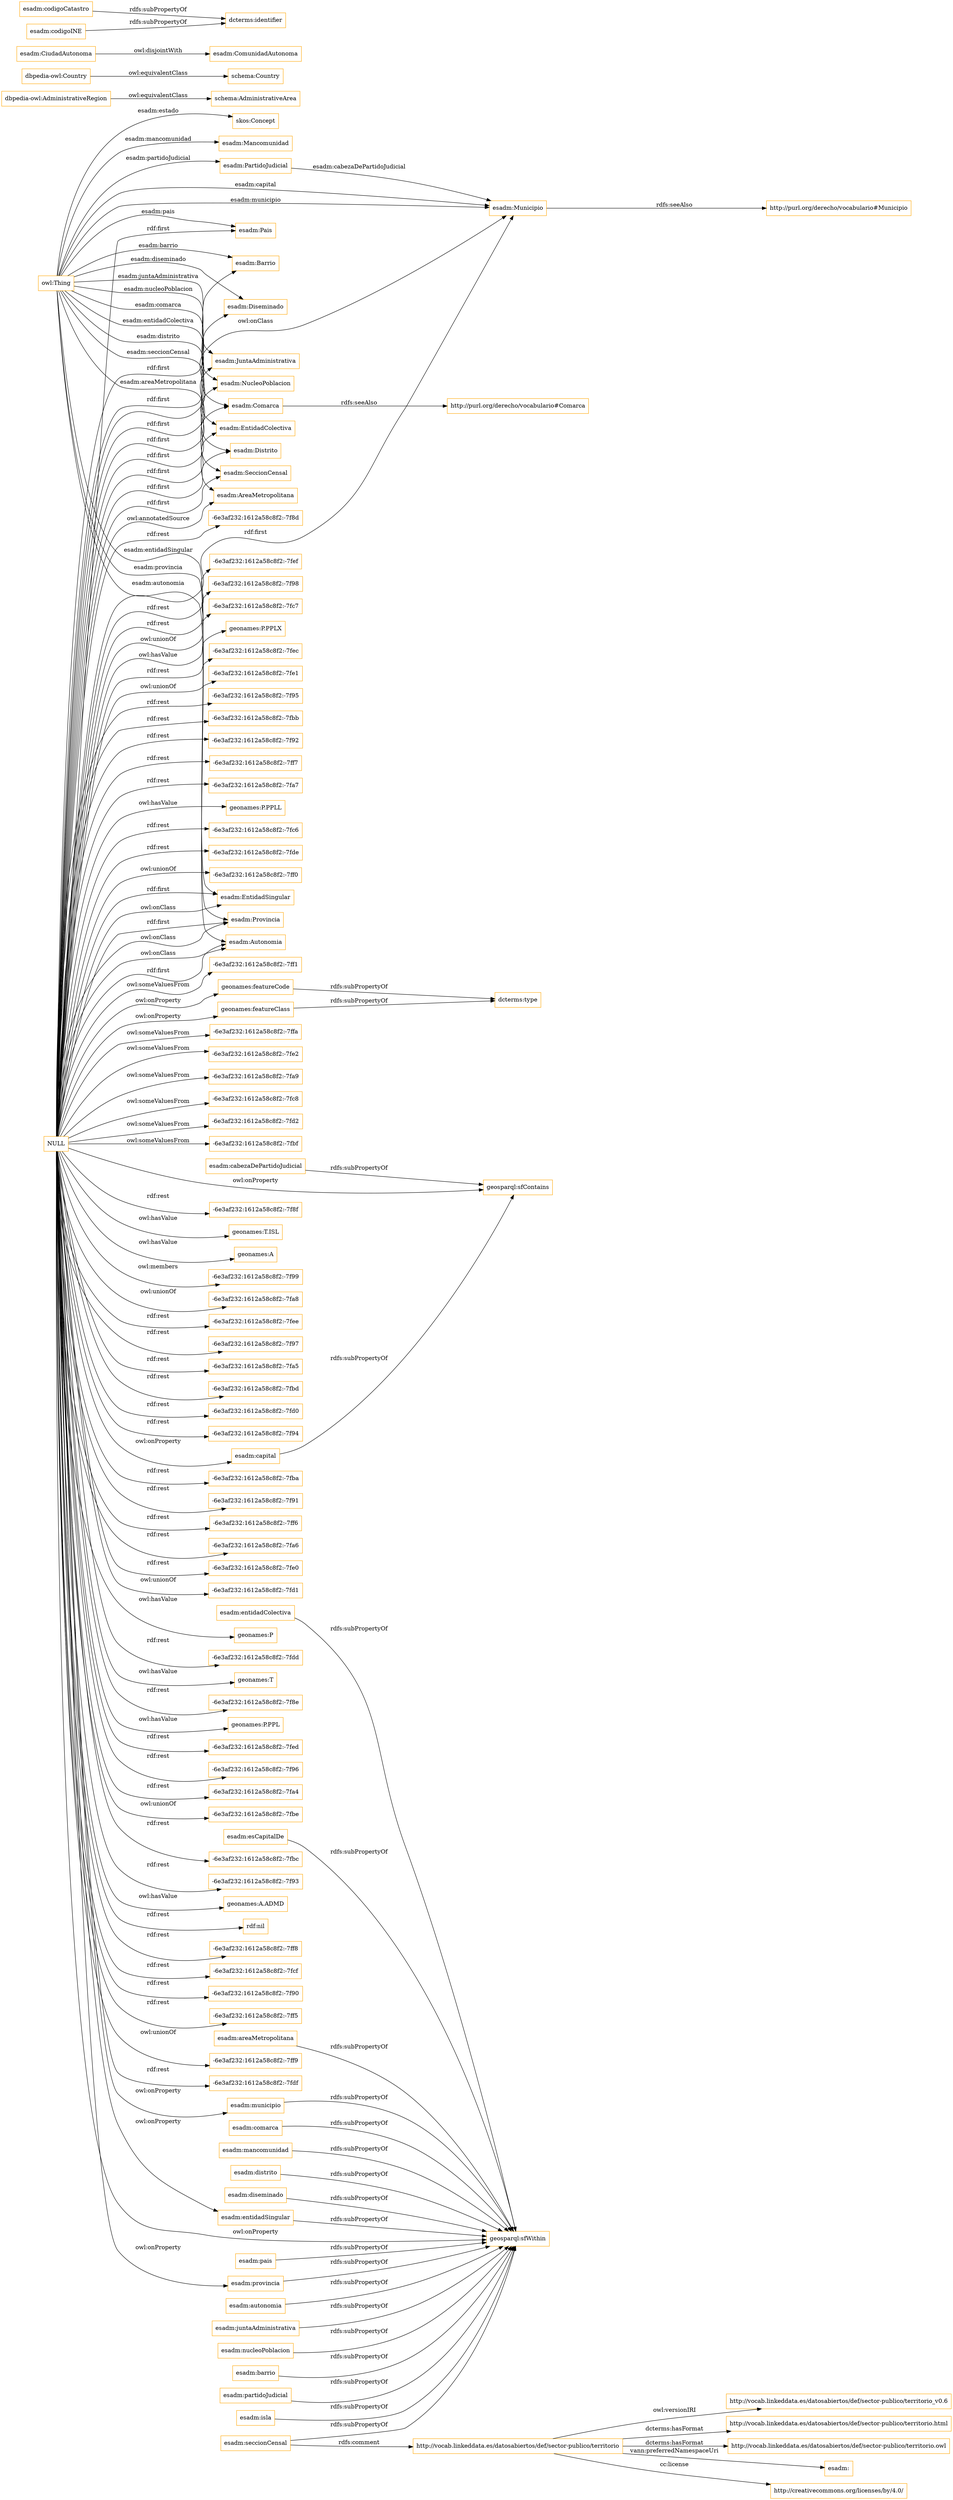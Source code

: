 digraph ar2dtool_diagram { 
rankdir=LR;
size="1501"
node [shape = rectangle, color="orange"]; "esadm:Mancomunidad" "esadm:Comarca" "dbpedia-owl:AdministrativeRegion" "schema:Country" "-6e3af232:1612a58c8f2:-7ff1" "esadm:EntidadSingular" "esadm:Municipio" "esadm:Pais" "schema:AdministrativeArea" "esadm:CiudadAutonoma" "esadm:Barrio" "dbpedia-owl:Country" "esadm:Diseminado" "esadm:JuntaAdministrativa" "esadm:NucleoPoblacion" "esadm:Provincia" "-6e3af232:1612a58c8f2:-7ffa" "esadm:EntidadColectiva" "-6e3af232:1612a58c8f2:-7fe2" "esadm:PartidoJudicial" "esadm:ComunidadAutonoma" "skos:Concept" "-6e3af232:1612a58c8f2:-7fa9" "-6e3af232:1612a58c8f2:-7fc8" "-6e3af232:1612a58c8f2:-7fd2" "-6e3af232:1612a58c8f2:-7fbf" "esadm:Autonomia" "esadm:Distrito" "esadm:SeccionCensal" "esadm:AreaMetropolitana" ; /*classes style*/
	"esadm:entidadSingular" -> "geosparql:sfWithin" [ label = "rdfs:subPropertyOf" ];
	"NULL" -> "-6e3af232:1612a58c8f2:-7f8f" [ label = "rdf:rest" ];
	"NULL" -> "-6e3af232:1612a58c8f2:-7fa9" [ label = "owl:someValuesFrom" ];
	"NULL" -> "-6e3af232:1612a58c8f2:-7fc8" [ label = "owl:someValuesFrom" ];
	"NULL" -> "geonames:T.ISL" [ label = "owl:hasValue" ];
	"NULL" -> "geonames:A" [ label = "owl:hasValue" ];
	"NULL" -> "-6e3af232:1612a58c8f2:-7f99" [ label = "owl:members" ];
	"NULL" -> "-6e3af232:1612a58c8f2:-7fa8" [ label = "owl:unionOf" ];
	"NULL" -> "-6e3af232:1612a58c8f2:-7fd2" [ label = "owl:someValuesFrom" ];
	"NULL" -> "esadm:Autonomia" [ label = "owl:onClass" ];
	"NULL" -> "-6e3af232:1612a58c8f2:-7fee" [ label = "rdf:rest" ];
	"NULL" -> "-6e3af232:1612a58c8f2:-7f97" [ label = "rdf:rest" ];
	"NULL" -> "-6e3af232:1612a58c8f2:-7fa5" [ label = "rdf:rest" ];
	"NULL" -> "esadm:Diseminado" [ label = "rdf:first" ];
	"NULL" -> "esadm:Barrio" [ label = "rdf:first" ];
	"NULL" -> "-6e3af232:1612a58c8f2:-7fe2" [ label = "owl:someValuesFrom" ];
	"NULL" -> "-6e3af232:1612a58c8f2:-7fbd" [ label = "rdf:rest" ];
	"NULL" -> "-6e3af232:1612a58c8f2:-7fd0" [ label = "rdf:rest" ];
	"NULL" -> "-6e3af232:1612a58c8f2:-7f94" [ label = "rdf:rest" ];
	"NULL" -> "geonames:featureClass" [ label = "owl:onProperty" ];
	"NULL" -> "-6e3af232:1612a58c8f2:-7fba" [ label = "rdf:rest" ];
	"NULL" -> "-6e3af232:1612a58c8f2:-7f91" [ label = "rdf:rest" ];
	"NULL" -> "-6e3af232:1612a58c8f2:-7ff6" [ label = "rdf:rest" ];
	"NULL" -> "-6e3af232:1612a58c8f2:-7fa6" [ label = "rdf:rest" ];
	"NULL" -> "-6e3af232:1612a58c8f2:-7fe0" [ label = "rdf:rest" ];
	"NULL" -> "esadm:JuntaAdministrativa" [ label = "rdf:first" ];
	"NULL" -> "-6e3af232:1612a58c8f2:-7fd1" [ label = "owl:unionOf" ];
	"NULL" -> "esadm:provincia" [ label = "owl:onProperty" ];
	"NULL" -> "esadm:Comarca" [ label = "rdf:first" ];
	"NULL" -> "esadm:SeccionCensal" [ label = "rdf:first" ];
	"NULL" -> "geonames:P" [ label = "owl:hasValue" ];
	"NULL" -> "-6e3af232:1612a58c8f2:-7fdd" [ label = "rdf:rest" ];
	"NULL" -> "esadm:Autonomia" [ label = "rdf:first" ];
	"NULL" -> "geonames:T" [ label = "owl:hasValue" ];
	"NULL" -> "-6e3af232:1612a58c8f2:-7f8e" [ label = "rdf:rest" ];
	"NULL" -> "esadm:EntidadSingular" [ label = "rdf:first" ];
	"NULL" -> "-6e3af232:1612a58c8f2:-7ff1" [ label = "owl:someValuesFrom" ];
	"NULL" -> "esadm:Municipio" [ label = "rdf:first" ];
	"NULL" -> "esadm:Pais" [ label = "rdf:first" ];
	"NULL" -> "geonames:P.PPL" [ label = "owl:hasValue" ];
	"NULL" -> "-6e3af232:1612a58c8f2:-7fed" [ label = "rdf:rest" ];
	"NULL" -> "-6e3af232:1612a58c8f2:-7f96" [ label = "rdf:rest" ];
	"NULL" -> "-6e3af232:1612a58c8f2:-7fa4" [ label = "rdf:rest" ];
	"NULL" -> "-6e3af232:1612a58c8f2:-7fbe" [ label = "owl:unionOf" ];
	"NULL" -> "geosparql:sfContains" [ label = "owl:onProperty" ];
	"NULL" -> "-6e3af232:1612a58c8f2:-7fbc" [ label = "rdf:rest" ];
	"NULL" -> "-6e3af232:1612a58c8f2:-7f93" [ label = "rdf:rest" ];
	"NULL" -> "geonames:A.ADMD" [ label = "owl:hasValue" ];
	"NULL" -> "rdf:nil" [ label = "rdf:rest" ];
	"NULL" -> "-6e3af232:1612a58c8f2:-7ff8" [ label = "rdf:rest" ];
	"NULL" -> "-6e3af232:1612a58c8f2:-7fcf" [ label = "rdf:rest" ];
	"NULL" -> "esadm:Provincia" [ label = "owl:onClass" ];
	"NULL" -> "geosparql:sfWithin" [ label = "owl:onProperty" ];
	"NULL" -> "-6e3af232:1612a58c8f2:-7f90" [ label = "rdf:rest" ];
	"NULL" -> "esadm:EntidadSingular" [ label = "owl:onClass" ];
	"NULL" -> "-6e3af232:1612a58c8f2:-7ff5" [ label = "rdf:rest" ];
	"NULL" -> "esadm:Provincia" [ label = "rdf:first" ];
	"NULL" -> "esadm:capital" [ label = "owl:onProperty" ];
	"NULL" -> "-6e3af232:1612a58c8f2:-7ffa" [ label = "owl:someValuesFrom" ];
	"NULL" -> "-6e3af232:1612a58c8f2:-7ff9" [ label = "owl:unionOf" ];
	"NULL" -> "-6e3af232:1612a58c8f2:-7fdf" [ label = "rdf:rest" ];
	"NULL" -> "esadm:municipio" [ label = "owl:onProperty" ];
	"NULL" -> "esadm:entidadSingular" [ label = "owl:onProperty" ];
	"NULL" -> "esadm:NucleoPoblacion" [ label = "rdf:first" ];
	"NULL" -> "-6e3af232:1612a58c8f2:-7f8d" [ label = "rdf:rest" ];
	"NULL" -> "geonames:featureCode" [ label = "owl:onProperty" ];
	"NULL" -> "esadm:Municipio" [ label = "owl:onClass" ];
	"NULL" -> "-6e3af232:1612a58c8f2:-7fef" [ label = "rdf:rest" ];
	"NULL" -> "esadm:Distrito" [ label = "rdf:first" ];
	"NULL" -> "-6e3af232:1612a58c8f2:-7fbf" [ label = "owl:someValuesFrom" ];
	"NULL" -> "-6e3af232:1612a58c8f2:-7f98" [ label = "rdf:rest" ];
	"NULL" -> "-6e3af232:1612a58c8f2:-7fc7" [ label = "owl:unionOf" ];
	"NULL" -> "geonames:P.PPLX" [ label = "owl:hasValue" ];
	"NULL" -> "-6e3af232:1612a58c8f2:-7fec" [ label = "rdf:rest" ];
	"NULL" -> "-6e3af232:1612a58c8f2:-7fe1" [ label = "owl:unionOf" ];
	"NULL" -> "esadm:EntidadColectiva" [ label = "rdf:first" ];
	"NULL" -> "-6e3af232:1612a58c8f2:-7f95" [ label = "rdf:rest" ];
	"NULL" -> "-6e3af232:1612a58c8f2:-7fbb" [ label = "rdf:rest" ];
	"NULL" -> "-6e3af232:1612a58c8f2:-7f92" [ label = "rdf:rest" ];
	"NULL" -> "esadm:AreaMetropolitana" [ label = "owl:annotatedSource" ];
	"NULL" -> "-6e3af232:1612a58c8f2:-7ff7" [ label = "rdf:rest" ];
	"NULL" -> "-6e3af232:1612a58c8f2:-7fa7" [ label = "rdf:rest" ];
	"NULL" -> "geonames:P.PPLL" [ label = "owl:hasValue" ];
	"NULL" -> "-6e3af232:1612a58c8f2:-7fc6" [ label = "rdf:rest" ];
	"NULL" -> "-6e3af232:1612a58c8f2:-7fde" [ label = "rdf:rest" ];
	"NULL" -> "-6e3af232:1612a58c8f2:-7ff0" [ label = "owl:unionOf" ];
	"esadm:Municipio" -> "http://purl.org/derecho/vocabulario#Municipio" [ label = "rdfs:seeAlso" ];
	"esadm:nucleoPoblacion" -> "geosparql:sfWithin" [ label = "rdfs:subPropertyOf" ];
	"esadm:barrio" -> "geosparql:sfWithin" [ label = "rdfs:subPropertyOf" ];
	"esadm:codigoCatastro" -> "dcterms:identifier" [ label = "rdfs:subPropertyOf" ];
	"esadm:CiudadAutonoma" -> "esadm:ComunidadAutonoma" [ label = "owl:disjointWith" ];
	"geonames:featureClass" -> "dcterms:type" [ label = "rdfs:subPropertyOf" ];
	"esadm:partidoJudicial" -> "geosparql:sfWithin" [ label = "rdfs:subPropertyOf" ];
	"http://vocab.linkeddata.es/datosabiertos/def/sector-publico/territorio" -> "http://vocab.linkeddata.es/datosabiertos/def/sector-publico/territorio.html" [ label = "dcterms:hasFormat" ];
	"http://vocab.linkeddata.es/datosabiertos/def/sector-publico/territorio" -> "http://vocab.linkeddata.es/datosabiertos/def/sector-publico/territorio.owl" [ label = "dcterms:hasFormat" ];
	"http://vocab.linkeddata.es/datosabiertos/def/sector-publico/territorio" -> "esadm:" [ label = "vann:preferredNamespaceUri" ];
	"http://vocab.linkeddata.es/datosabiertos/def/sector-publico/territorio" -> "http://creativecommons.org/licenses/by/4.0/" [ label = "cc:license" ];
	"http://vocab.linkeddata.es/datosabiertos/def/sector-publico/territorio" -> "http://vocab.linkeddata.es/datosabiertos/def/sector-publico/territorio_v0.6" [ label = "owl:versionIRI" ];
	"dbpedia-owl:AdministrativeRegion" -> "schema:AdministrativeArea" [ label = "owl:equivalentClass" ];
	"esadm:isla" -> "geosparql:sfWithin" [ label = "rdfs:subPropertyOf" ];
	"esadm:entidadColectiva" -> "geosparql:sfWithin" [ label = "rdfs:subPropertyOf" ];
	"esadm:esCapitalDe" -> "geosparql:sfWithin" [ label = "rdfs:subPropertyOf" ];
	"esadm:areaMetropolitana" -> "geosparql:sfWithin" [ label = "rdfs:subPropertyOf" ];
	"esadm:codigoINE" -> "dcterms:identifier" [ label = "rdfs:subPropertyOf" ];
	"esadm:seccionCensal" -> "geosparql:sfWithin" [ label = "rdfs:subPropertyOf" ];
	"esadm:seccionCensal" -> "http://vocab.linkeddata.es/datosabiertos/def/sector-publico/territorio" [ label = "rdfs:comment" ];
	"esadm:comarca" -> "geosparql:sfWithin" [ label = "rdfs:subPropertyOf" ];
	"esadm:municipio" -> "geosparql:sfWithin" [ label = "rdfs:subPropertyOf" ];
	"geonames:featureCode" -> "dcterms:type" [ label = "rdfs:subPropertyOf" ];
	"esadm:mancomunidad" -> "geosparql:sfWithin" [ label = "rdfs:subPropertyOf" ];
	"esadm:distrito" -> "geosparql:sfWithin" [ label = "rdfs:subPropertyOf" ];
	"esadm:diseminado" -> "geosparql:sfWithin" [ label = "rdfs:subPropertyOf" ];
	"esadm:provincia" -> "geosparql:sfWithin" [ label = "rdfs:subPropertyOf" ];
	"dbpedia-owl:Country" -> "schema:Country" [ label = "owl:equivalentClass" ];
	"esadm:capital" -> "geosparql:sfContains" [ label = "rdfs:subPropertyOf" ];
	"esadm:cabezaDePartidoJudicial" -> "geosparql:sfContains" [ label = "rdfs:subPropertyOf" ];
	"esadm:pais" -> "geosparql:sfWithin" [ label = "rdfs:subPropertyOf" ];
	"esadm:autonomia" -> "geosparql:sfWithin" [ label = "rdfs:subPropertyOf" ];
	"esadm:juntaAdministrativa" -> "geosparql:sfWithin" [ label = "rdfs:subPropertyOf" ];
	"esadm:Comarca" -> "http://purl.org/derecho/vocabulario#Comarca" [ label = "rdfs:seeAlso" ];
	"owl:Thing" -> "esadm:NucleoPoblacion" [ label = "esadm:nucleoPoblacion" ];
	"owl:Thing" -> "esadm:Pais" [ label = "esadm:pais" ];
	"owl:Thing" -> "esadm:Provincia" [ label = "esadm:provincia" ];
	"owl:Thing" -> "esadm:SeccionCensal" [ label = "esadm:seccionCensal" ];
	"owl:Thing" -> "esadm:Distrito" [ label = "esadm:distrito" ];
	"owl:Thing" -> "esadm:JuntaAdministrativa" [ label = "esadm:juntaAdministrativa" ];
	"esadm:PartidoJudicial" -> "esadm:Municipio" [ label = "esadm:cabezaDePartidoJudicial" ];
	"owl:Thing" -> "esadm:AreaMetropolitana" [ label = "esadm:areaMetropolitana" ];
	"owl:Thing" -> "esadm:EntidadSingular" [ label = "esadm:entidadSingular" ];
	"owl:Thing" -> "esadm:Municipio" [ label = "esadm:capital" ];
	"owl:Thing" -> "esadm:Autonomia" [ label = "esadm:autonomia" ];
	"owl:Thing" -> "esadm:Barrio" [ label = "esadm:barrio" ];
	"owl:Thing" -> "esadm:Comarca" [ label = "esadm:comarca" ];
	"owl:Thing" -> "esadm:Diseminado" [ label = "esadm:diseminado" ];
	"owl:Thing" -> "esadm:Mancomunidad" [ label = "esadm:mancomunidad" ];
	"owl:Thing" -> "esadm:EntidadColectiva" [ label = "esadm:entidadColectiva" ];
	"owl:Thing" -> "esadm:PartidoJudicial" [ label = "esadm:partidoJudicial" ];
	"owl:Thing" -> "esadm:Municipio" [ label = "esadm:municipio" ];
	"owl:Thing" -> "skos:Concept" [ label = "esadm:estado" ];

}
